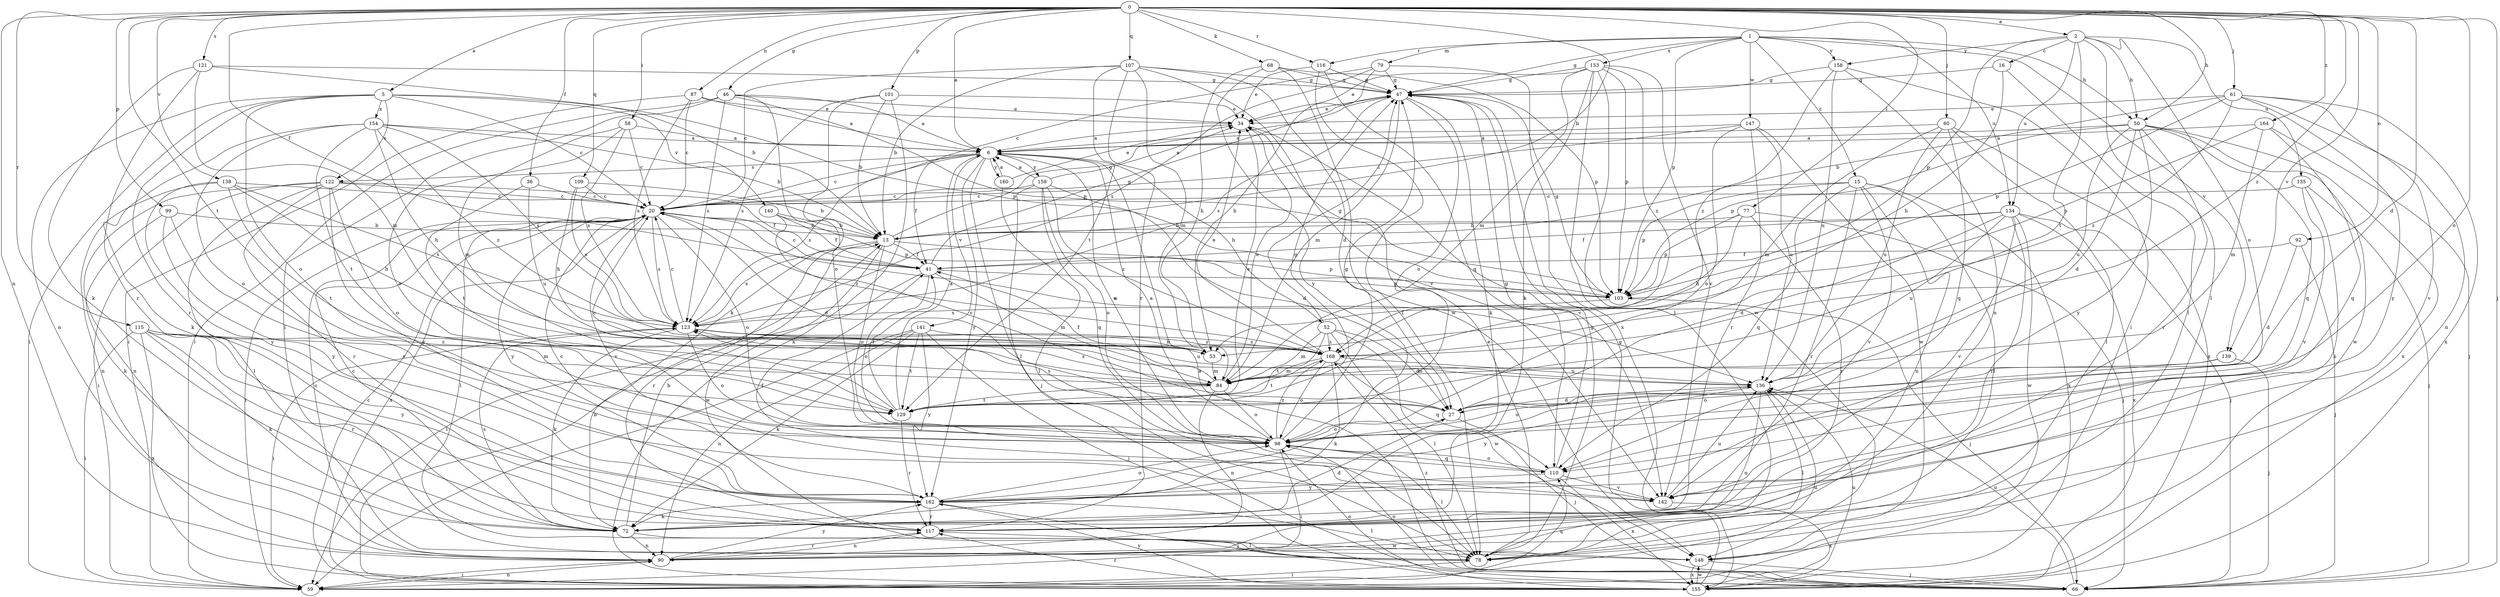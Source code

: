 strict digraph  {
0;
1;
2;
5;
6;
13;
15;
16;
20;
27;
34;
36;
41;
46;
47;
50;
52;
53;
58;
59;
60;
61;
66;
68;
72;
77;
78;
79;
84;
87;
90;
92;
98;
99;
101;
103;
107;
109;
110;
115;
116;
117;
121;
122;
123;
129;
134;
135;
136;
138;
139;
140;
141;
142;
147;
148;
153;
154;
155;
158;
159;
160;
162;
164;
168;
0 -> 2  [label=a];
0 -> 5  [label=a];
0 -> 6  [label=a];
0 -> 13  [label=b];
0 -> 27  [label=d];
0 -> 36  [label=f];
0 -> 41  [label=f];
0 -> 46  [label=g];
0 -> 50  [label=h];
0 -> 58  [label=i];
0 -> 60  [label=j];
0 -> 61  [label=j];
0 -> 66  [label=j];
0 -> 68  [label=k];
0 -> 77  [label=l];
0 -> 87  [label=n];
0 -> 90  [label=n];
0 -> 92  [label=o];
0 -> 98  [label=o];
0 -> 99  [label=p];
0 -> 101  [label=p];
0 -> 107  [label=q];
0 -> 109  [label=q];
0 -> 115  [label=r];
0 -> 116  [label=r];
0 -> 121  [label=s];
0 -> 129  [label=t];
0 -> 138  [label=v];
0 -> 139  [label=v];
0 -> 164  [label=z];
0 -> 168  [label=z];
1 -> 15  [label=c];
1 -> 47  [label=g];
1 -> 50  [label=h];
1 -> 79  [label=m];
1 -> 103  [label=p];
1 -> 116  [label=r];
1 -> 134  [label=u];
1 -> 139  [label=v];
1 -> 147  [label=w];
1 -> 153  [label=x];
1 -> 158  [label=y];
2 -> 16  [label=c];
2 -> 50  [label=h];
2 -> 78  [label=l];
2 -> 98  [label=o];
2 -> 103  [label=p];
2 -> 129  [label=t];
2 -> 134  [label=u];
2 -> 135  [label=u];
2 -> 158  [label=y];
5 -> 20  [label=c];
5 -> 59  [label=i];
5 -> 90  [label=n];
5 -> 98  [label=o];
5 -> 103  [label=p];
5 -> 117  [label=r];
5 -> 122  [label=s];
5 -> 140  [label=v];
5 -> 154  [label=x];
6 -> 20  [label=c];
6 -> 41  [label=f];
6 -> 52  [label=h];
6 -> 78  [label=l];
6 -> 98  [label=o];
6 -> 122  [label=s];
6 -> 123  [label=s];
6 -> 141  [label=v];
6 -> 159  [label=y];
6 -> 160  [label=y];
6 -> 162  [label=y];
13 -> 41  [label=f];
13 -> 47  [label=g];
13 -> 98  [label=o];
13 -> 103  [label=p];
13 -> 117  [label=r];
13 -> 123  [label=s];
13 -> 148  [label=w];
15 -> 20  [label=c];
15 -> 78  [label=l];
15 -> 90  [label=n];
15 -> 103  [label=p];
15 -> 110  [label=q];
15 -> 117  [label=r];
15 -> 142  [label=v];
15 -> 155  [label=x];
16 -> 47  [label=g];
16 -> 53  [label=h];
16 -> 78  [label=l];
20 -> 13  [label=b];
20 -> 27  [label=d];
20 -> 59  [label=i];
20 -> 78  [label=l];
20 -> 98  [label=o];
20 -> 123  [label=s];
20 -> 136  [label=u];
20 -> 142  [label=v];
20 -> 155  [label=x];
20 -> 162  [label=y];
27 -> 20  [label=c];
27 -> 66  [label=j];
27 -> 98  [label=o];
27 -> 123  [label=s];
34 -> 6  [label=a];
34 -> 142  [label=v];
36 -> 20  [label=c];
36 -> 129  [label=t];
36 -> 136  [label=u];
41 -> 20  [label=c];
41 -> 47  [label=g];
41 -> 59  [label=i];
41 -> 84  [label=m];
41 -> 98  [label=o];
41 -> 103  [label=p];
46 -> 6  [label=a];
46 -> 34  [label=e];
46 -> 59  [label=i];
46 -> 78  [label=l];
46 -> 98  [label=o];
46 -> 103  [label=p];
46 -> 123  [label=s];
47 -> 34  [label=e];
47 -> 72  [label=k];
47 -> 84  [label=m];
47 -> 98  [label=o];
47 -> 123  [label=s];
50 -> 6  [label=a];
50 -> 27  [label=d];
50 -> 103  [label=p];
50 -> 110  [label=q];
50 -> 117  [label=r];
50 -> 136  [label=u];
50 -> 148  [label=w];
50 -> 155  [label=x];
50 -> 162  [label=y];
52 -> 27  [label=d];
52 -> 47  [label=g];
52 -> 78  [label=l];
52 -> 84  [label=m];
52 -> 129  [label=t];
52 -> 148  [label=w];
52 -> 168  [label=z];
53 -> 84  [label=m];
58 -> 6  [label=a];
58 -> 20  [label=c];
58 -> 84  [label=m];
58 -> 98  [label=o];
58 -> 123  [label=s];
59 -> 90  [label=n];
59 -> 110  [label=q];
59 -> 136  [label=u];
60 -> 6  [label=a];
60 -> 78  [label=l];
60 -> 84  [label=m];
60 -> 110  [label=q];
60 -> 136  [label=u];
60 -> 155  [label=x];
61 -> 13  [label=b];
61 -> 34  [label=e];
61 -> 90  [label=n];
61 -> 103  [label=p];
61 -> 142  [label=v];
61 -> 155  [label=x];
61 -> 162  [label=y];
61 -> 168  [label=z];
66 -> 6  [label=a];
66 -> 98  [label=o];
66 -> 136  [label=u];
66 -> 168  [label=z];
68 -> 47  [label=g];
68 -> 53  [label=h];
68 -> 103  [label=p];
68 -> 148  [label=w];
68 -> 162  [label=y];
72 -> 13  [label=b];
72 -> 20  [label=c];
72 -> 27  [label=d];
72 -> 78  [label=l];
72 -> 90  [label=n];
72 -> 123  [label=s];
77 -> 13  [label=b];
77 -> 53  [label=h];
77 -> 66  [label=j];
77 -> 103  [label=p];
77 -> 117  [label=r];
78 -> 34  [label=e];
78 -> 47  [label=g];
78 -> 59  [label=i];
79 -> 20  [label=c];
79 -> 47  [label=g];
79 -> 53  [label=h];
79 -> 123  [label=s];
79 -> 155  [label=x];
84 -> 34  [label=e];
84 -> 41  [label=f];
84 -> 90  [label=n];
84 -> 98  [label=o];
84 -> 123  [label=s];
84 -> 129  [label=t];
87 -> 6  [label=a];
87 -> 20  [label=c];
87 -> 34  [label=e];
87 -> 59  [label=i];
87 -> 123  [label=s];
90 -> 20  [label=c];
90 -> 59  [label=i];
90 -> 117  [label=r];
90 -> 162  [label=y];
92 -> 27  [label=d];
92 -> 41  [label=f];
92 -> 66  [label=j];
98 -> 6  [label=a];
98 -> 47  [label=g];
98 -> 59  [label=i];
98 -> 78  [label=l];
98 -> 110  [label=q];
98 -> 136  [label=u];
98 -> 168  [label=z];
99 -> 13  [label=b];
99 -> 72  [label=k];
99 -> 142  [label=v];
99 -> 162  [label=y];
101 -> 13  [label=b];
101 -> 34  [label=e];
101 -> 72  [label=k];
101 -> 123  [label=s];
101 -> 155  [label=x];
103 -> 47  [label=g];
103 -> 66  [label=j];
103 -> 123  [label=s];
107 -> 13  [label=b];
107 -> 20  [label=c];
107 -> 27  [label=d];
107 -> 47  [label=g];
107 -> 84  [label=m];
107 -> 117  [label=r];
107 -> 129  [label=t];
107 -> 142  [label=v];
109 -> 13  [label=b];
109 -> 20  [label=c];
109 -> 53  [label=h];
109 -> 123  [label=s];
110 -> 47  [label=g];
110 -> 98  [label=o];
110 -> 142  [label=v];
110 -> 155  [label=x];
110 -> 162  [label=y];
115 -> 59  [label=i];
115 -> 72  [label=k];
115 -> 84  [label=m];
115 -> 117  [label=r];
115 -> 155  [label=x];
115 -> 162  [label=y];
115 -> 168  [label=z];
116 -> 34  [label=e];
116 -> 47  [label=g];
116 -> 78  [label=l];
116 -> 110  [label=q];
117 -> 90  [label=n];
117 -> 148  [label=w];
121 -> 13  [label=b];
121 -> 47  [label=g];
121 -> 72  [label=k];
121 -> 84  [label=m];
121 -> 117  [label=r];
122 -> 20  [label=c];
122 -> 41  [label=f];
122 -> 59  [label=i];
122 -> 78  [label=l];
122 -> 90  [label=n];
122 -> 98  [label=o];
122 -> 117  [label=r];
122 -> 162  [label=y];
123 -> 20  [label=c];
123 -> 53  [label=h];
123 -> 59  [label=i];
123 -> 72  [label=k];
123 -> 98  [label=o];
123 -> 136  [label=u];
123 -> 168  [label=z];
129 -> 6  [label=a];
129 -> 20  [label=c];
129 -> 34  [label=e];
129 -> 41  [label=f];
129 -> 47  [label=g];
129 -> 117  [label=r];
134 -> 13  [label=b];
134 -> 27  [label=d];
134 -> 41  [label=f];
134 -> 66  [label=j];
134 -> 117  [label=r];
134 -> 136  [label=u];
134 -> 142  [label=v];
134 -> 148  [label=w];
134 -> 155  [label=x];
135 -> 20  [label=c];
135 -> 66  [label=j];
135 -> 72  [label=k];
135 -> 142  [label=v];
136 -> 27  [label=d];
136 -> 78  [label=l];
136 -> 90  [label=n];
136 -> 162  [label=y];
138 -> 20  [label=c];
138 -> 53  [label=h];
138 -> 90  [label=n];
138 -> 123  [label=s];
138 -> 129  [label=t];
138 -> 162  [label=y];
139 -> 66  [label=j];
139 -> 84  [label=m];
139 -> 98  [label=o];
140 -> 13  [label=b];
140 -> 41  [label=f];
140 -> 103  [label=p];
140 -> 168  [label=z];
141 -> 59  [label=i];
141 -> 66  [label=j];
141 -> 72  [label=k];
141 -> 90  [label=n];
141 -> 129  [label=t];
141 -> 162  [label=y];
141 -> 168  [label=z];
142 -> 41  [label=f];
142 -> 136  [label=u];
142 -> 155  [label=x];
147 -> 6  [label=a];
147 -> 20  [label=c];
147 -> 98  [label=o];
147 -> 117  [label=r];
147 -> 136  [label=u];
147 -> 148  [label=w];
148 -> 66  [label=j];
148 -> 155  [label=x];
153 -> 34  [label=e];
153 -> 47  [label=g];
153 -> 72  [label=k];
153 -> 78  [label=l];
153 -> 84  [label=m];
153 -> 103  [label=p];
153 -> 142  [label=v];
153 -> 148  [label=w];
153 -> 168  [label=z];
154 -> 6  [label=a];
154 -> 13  [label=b];
154 -> 53  [label=h];
154 -> 72  [label=k];
154 -> 98  [label=o];
154 -> 123  [label=s];
154 -> 129  [label=t];
154 -> 168  [label=z];
155 -> 13  [label=b];
155 -> 20  [label=c];
155 -> 47  [label=g];
155 -> 98  [label=o];
155 -> 117  [label=r];
155 -> 136  [label=u];
155 -> 148  [label=w];
155 -> 162  [label=y];
158 -> 47  [label=g];
158 -> 59  [label=i];
158 -> 90  [label=n];
158 -> 136  [label=u];
158 -> 168  [label=z];
159 -> 6  [label=a];
159 -> 20  [label=c];
159 -> 27  [label=d];
159 -> 34  [label=e];
159 -> 66  [label=j];
159 -> 98  [label=o];
159 -> 110  [label=q];
159 -> 168  [label=z];
160 -> 6  [label=a];
160 -> 34  [label=e];
160 -> 78  [label=l];
162 -> 20  [label=c];
162 -> 66  [label=j];
162 -> 72  [label=k];
162 -> 78  [label=l];
162 -> 98  [label=o];
162 -> 117  [label=r];
164 -> 6  [label=a];
164 -> 66  [label=j];
164 -> 84  [label=m];
164 -> 103  [label=p];
164 -> 110  [label=q];
168 -> 34  [label=e];
168 -> 72  [label=k];
168 -> 84  [label=m];
168 -> 98  [label=o];
168 -> 110  [label=q];
168 -> 129  [label=t];
168 -> 136  [label=u];
}

